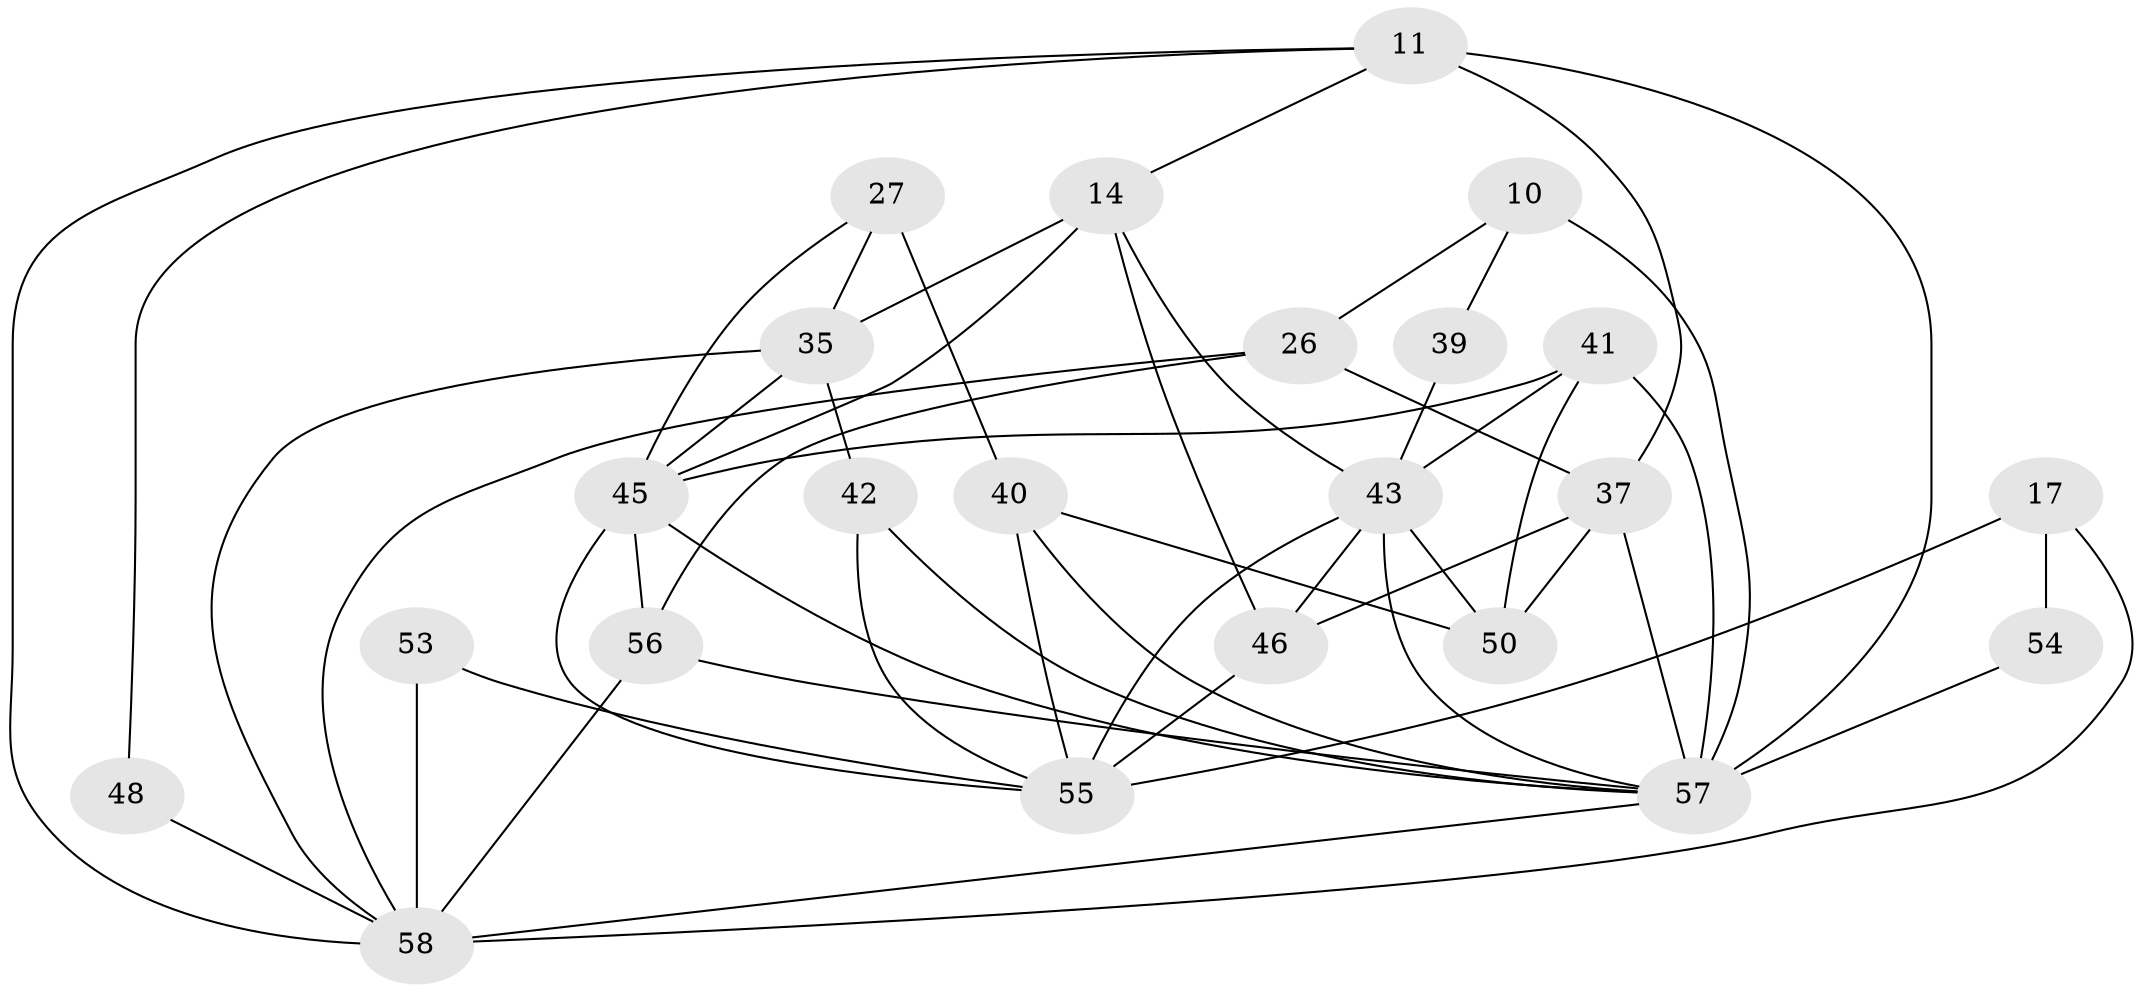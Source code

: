 // original degree distribution, {4: 1.0}
// Generated by graph-tools (version 1.1) at 2025/03/03/04/25 22:03:14]
// undirected, 23 vertices, 52 edges
graph export_dot {
graph [start="1"]
  node [color=gray90,style=filled];
  10 [super="+1"];
  11 [super="+6"];
  14 [super="+7"];
  17 [super="+15"];
  26 [super="+4"];
  27;
  35 [super="+33"];
  37 [super="+20"];
  39;
  40 [super="+9"];
  41 [super="+3+22"];
  42;
  43 [super="+38"];
  45 [super="+29+44"];
  46 [super="+5"];
  48;
  50 [super="+18"];
  53;
  54;
  55 [super="+52"];
  56 [super="+34"];
  57 [super="+30+47"];
  58 [super="+2+8+51+49"];
  10 -- 57 [weight=3];
  10 -- 26 [weight=2];
  10 -- 39;
  11 -- 58;
  11 -- 14;
  11 -- 48;
  11 -- 37 [weight=2];
  11 -- 57;
  14 -- 46 [weight=2];
  14 -- 35;
  14 -- 43;
  14 -- 45;
  17 -- 54 [weight=2];
  17 -- 55 [weight=2];
  17 -- 58 [weight=2];
  26 -- 56 [weight=2];
  26 -- 37;
  26 -- 58;
  27 -- 40 [weight=2];
  27 -- 35;
  27 -- 45;
  35 -- 45;
  35 -- 42 [weight=2];
  35 -- 58;
  37 -- 50;
  37 -- 46 [weight=2];
  37 -- 57 [weight=2];
  39 -- 43 [weight=3];
  40 -- 50 [weight=2];
  40 -- 55;
  40 -- 57;
  41 -- 45 [weight=2];
  41 -- 50 [weight=2];
  41 -- 43;
  41 -- 57 [weight=3];
  42 -- 55;
  42 -- 57;
  43 -- 50;
  43 -- 55 [weight=2];
  43 -- 46;
  43 -- 57;
  45 -- 55 [weight=2];
  45 -- 57;
  45 -- 56 [weight=2];
  46 -- 55;
  48 -- 58 [weight=3];
  53 -- 58 [weight=3];
  53 -- 55;
  54 -- 57 [weight=2];
  56 -- 58;
  56 -- 57;
  57 -- 58 [weight=2];
}
